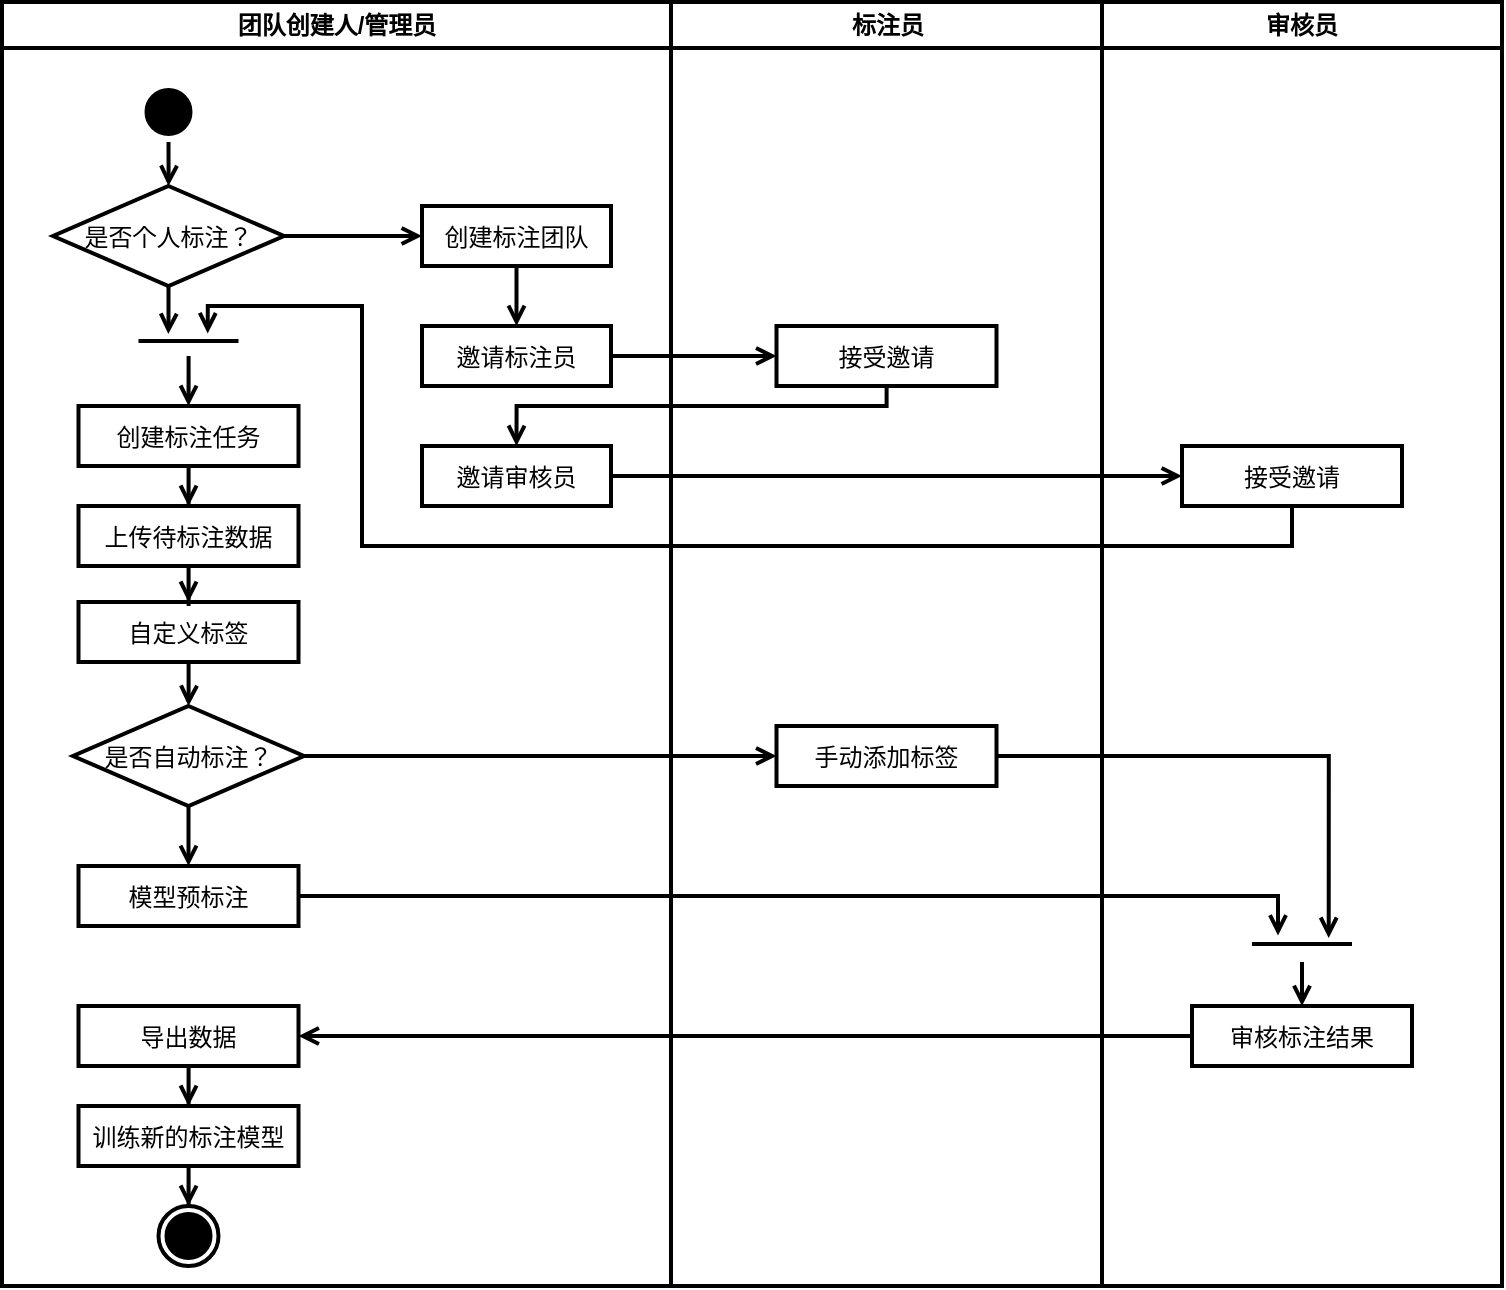 <mxfile version="24.4.2" type="github">
  <diagram name="Page-1" id="e7e014a7-5840-1c2e-5031-d8a46d1fe8dd">
    <mxGraphModel dx="1645" dy="752" grid="0" gridSize="10" guides="1" tooltips="1" connect="1" arrows="0" fold="1" page="0" pageScale="1" pageWidth="1169" pageHeight="826" background="#ffffff" math="0" shadow="0">
      <root>
        <mxCell id="0" />
        <mxCell id="1" parent="0" />
        <mxCell id="2" value="团队创建人/管理员" style="swimlane;whiteSpace=wrap;fontColor=#000000;strokeColor=default;strokeWidth=2;" parent="1" vertex="1">
          <mxGeometry x="110" y="128" width="334.5" height="642" as="geometry" />
        </mxCell>
        <mxCell id="X5kjKqMFiwUnmaEWyvKP-103" style="edgeStyle=orthogonalEdgeStyle;rounded=0;orthogonalLoop=1;jettySize=auto;html=1;entryX=0.5;entryY=0;entryDx=0;entryDy=0;endArrow=open;endFill=0;strokeColor=default;fontColor=#000000;strokeWidth=2;" parent="2" source="5" target="X5kjKqMFiwUnmaEWyvKP-41" edge="1">
          <mxGeometry relative="1" as="geometry" />
        </mxCell>
        <mxCell id="5" value="" style="ellipse;shape=startState;fillColor=#000000;strokeColor=default;fontColor=#000000;strokeWidth=2;" parent="2" vertex="1">
          <mxGeometry x="68.25" y="40" width="30" height="30" as="geometry" />
        </mxCell>
        <mxCell id="X5kjKqMFiwUnmaEWyvKP-74" style="edgeStyle=orthogonalEdgeStyle;rounded=0;orthogonalLoop=1;jettySize=auto;html=1;entryX=0;entryY=0.5;entryDx=0;entryDy=0;endArrow=open;endFill=0;strokeColor=default;fontColor=#000000;strokeWidth=2;" parent="2" source="X5kjKqMFiwUnmaEWyvKP-41" target="X5kjKqMFiwUnmaEWyvKP-52" edge="1">
          <mxGeometry relative="1" as="geometry" />
        </mxCell>
        <mxCell id="X5kjKqMFiwUnmaEWyvKP-41" value="是否个人标注？" style="rhombus;fillColor=#ffffff;strokeColor=default;fontColor=#000000;strokeWidth=2;" parent="2" vertex="1">
          <mxGeometry x="25.5" y="92" width="115.5" height="50" as="geometry" />
        </mxCell>
        <mxCell id="X5kjKqMFiwUnmaEWyvKP-67" style="edgeStyle=orthogonalEdgeStyle;rounded=0;orthogonalLoop=1;jettySize=auto;html=1;endArrow=open;endFill=0;strokeColor=default;fontColor=#000000;strokeWidth=2;" parent="2" source="X5kjKqMFiwUnmaEWyvKP-48" target="X5kjKqMFiwUnmaEWyvKP-64" edge="1">
          <mxGeometry relative="1" as="geometry" />
        </mxCell>
        <mxCell id="X5kjKqMFiwUnmaEWyvKP-48" value="自定义标签" style="strokeColor=default;fontColor=#000000;strokeWidth=2;" parent="2" vertex="1">
          <mxGeometry x="38.25" y="300" width="110" height="30" as="geometry" />
        </mxCell>
        <mxCell id="X5kjKqMFiwUnmaEWyvKP-66" style="edgeStyle=orthogonalEdgeStyle;rounded=0;orthogonalLoop=1;jettySize=auto;html=1;entryX=0.5;entryY=0;entryDx=0;entryDy=0;endArrow=open;endFill=0;strokeColor=default;fontColor=#000000;strokeWidth=2;" parent="2" source="X5kjKqMFiwUnmaEWyvKP-49" target="X5kjKqMFiwUnmaEWyvKP-48" edge="1">
          <mxGeometry relative="1" as="geometry" />
        </mxCell>
        <mxCell id="X5kjKqMFiwUnmaEWyvKP-49" value="上传待标注数据" style="strokeColor=default;fontColor=#000000;strokeWidth=2;" parent="2" vertex="1">
          <mxGeometry x="38.25" y="252" width="110" height="30" as="geometry" />
        </mxCell>
        <mxCell id="X5kjKqMFiwUnmaEWyvKP-63" style="edgeStyle=orthogonalEdgeStyle;rounded=0;orthogonalLoop=1;jettySize=auto;html=1;entryX=0.5;entryY=0;entryDx=0;entryDy=0;endArrow=open;endFill=0;strokeColor=default;fontColor=#000000;strokeWidth=2;" parent="2" source="X5kjKqMFiwUnmaEWyvKP-50" target="X5kjKqMFiwUnmaEWyvKP-49" edge="1">
          <mxGeometry relative="1" as="geometry" />
        </mxCell>
        <mxCell id="X5kjKqMFiwUnmaEWyvKP-50" value="创建标注任务" style="strokeColor=default;fontColor=#000000;strokeWidth=2;" parent="2" vertex="1">
          <mxGeometry x="38.25" y="202" width="110" height="30" as="geometry" />
        </mxCell>
        <mxCell id="X5kjKqMFiwUnmaEWyvKP-61" style="edgeStyle=orthogonalEdgeStyle;rounded=0;orthogonalLoop=1;jettySize=auto;html=1;exitX=0.5;exitY=1;exitDx=0;exitDy=0;entryX=0.5;entryY=0;entryDx=0;entryDy=0;endArrow=open;endFill=0;strokeColor=default;fontColor=#000000;strokeWidth=2;" parent="2" source="X5kjKqMFiwUnmaEWyvKP-52" target="X5kjKqMFiwUnmaEWyvKP-54" edge="1">
          <mxGeometry relative="1" as="geometry" />
        </mxCell>
        <mxCell id="X5kjKqMFiwUnmaEWyvKP-52" value="创建标注团队" style="strokeColor=default;fontColor=#000000;strokeWidth=2;" parent="2" vertex="1">
          <mxGeometry x="210" y="102" width="94.5" height="30" as="geometry" />
        </mxCell>
        <mxCell id="X5kjKqMFiwUnmaEWyvKP-54" value="邀请标注员" style="strokeColor=default;fontColor=#000000;strokeWidth=2;" parent="2" vertex="1">
          <mxGeometry x="210" y="162" width="94.5" height="30" as="geometry" />
        </mxCell>
        <mxCell id="X5kjKqMFiwUnmaEWyvKP-55" value="邀请审核员" style="strokeColor=default;fontColor=#000000;strokeWidth=2;" parent="2" vertex="1">
          <mxGeometry x="210" y="222" width="94.5" height="30" as="geometry" />
        </mxCell>
        <mxCell id="X5kjKqMFiwUnmaEWyvKP-70" style="edgeStyle=orthogonalEdgeStyle;rounded=0;orthogonalLoop=1;jettySize=auto;html=1;entryX=0.5;entryY=0;entryDx=0;entryDy=0;endArrow=open;endFill=0;strokeColor=default;fontColor=#000000;strokeWidth=2;" parent="2" source="X5kjKqMFiwUnmaEWyvKP-64" target="X5kjKqMFiwUnmaEWyvKP-45" edge="1">
          <mxGeometry relative="1" as="geometry" />
        </mxCell>
        <mxCell id="X5kjKqMFiwUnmaEWyvKP-64" value="是否自动标注？" style="rhombus;fillColor=#ffffff;strokeColor=default;fontColor=#000000;strokeWidth=2;" parent="2" vertex="1">
          <mxGeometry x="35.5" y="352" width="115.5" height="50" as="geometry" />
        </mxCell>
        <mxCell id="X5kjKqMFiwUnmaEWyvKP-45" value="模型预标注" style="strokeColor=default;fontColor=#000000;strokeWidth=2;" parent="2" vertex="1">
          <mxGeometry x="38.25" y="432" width="110" height="30" as="geometry" />
        </mxCell>
        <mxCell id="X5kjKqMFiwUnmaEWyvKP-72" style="edgeStyle=orthogonalEdgeStyle;rounded=0;orthogonalLoop=1;jettySize=auto;html=1;entryX=0.5;entryY=0;entryDx=0;entryDy=0;endArrow=open;endFill=0;strokeColor=default;fontColor=#000000;strokeWidth=2;" parent="2" source="X5kjKqMFiwUnmaEWyvKP-46" target="X5kjKqMFiwUnmaEWyvKP-47" edge="1">
          <mxGeometry relative="1" as="geometry" />
        </mxCell>
        <mxCell id="X5kjKqMFiwUnmaEWyvKP-46" value="导出数据" style="strokeColor=default;fontColor=#000000;strokeWidth=2;" parent="2" vertex="1">
          <mxGeometry x="38.25" y="502" width="110" height="30" as="geometry" />
        </mxCell>
        <mxCell id="X5kjKqMFiwUnmaEWyvKP-73" style="edgeStyle=orthogonalEdgeStyle;rounded=0;orthogonalLoop=1;jettySize=auto;html=1;entryX=0.5;entryY=0;entryDx=0;entryDy=0;endArrow=open;endFill=0;strokeColor=default;fontColor=#000000;strokeWidth=2;" parent="2" source="X5kjKqMFiwUnmaEWyvKP-47" target="X5kjKqMFiwUnmaEWyvKP-68" edge="1">
          <mxGeometry relative="1" as="geometry" />
        </mxCell>
        <mxCell id="X5kjKqMFiwUnmaEWyvKP-47" value="训练新的标注模型" style="strokeColor=default;fontColor=#000000;strokeWidth=2;" parent="2" vertex="1">
          <mxGeometry x="38.25" y="552" width="110" height="30" as="geometry" />
        </mxCell>
        <mxCell id="X5kjKqMFiwUnmaEWyvKP-68" value="" style="ellipse;shape=endState;fillColor=#000000;strokeColor=default;fontColor=#000000;strokeWidth=2;" parent="2" vertex="1">
          <mxGeometry x="78.25" y="602" width="30" height="30" as="geometry" />
        </mxCell>
        <mxCell id="X5kjKqMFiwUnmaEWyvKP-79" style="edgeStyle=orthogonalEdgeStyle;rounded=0;orthogonalLoop=1;jettySize=auto;html=1;entryX=0.5;entryY=0;entryDx=0;entryDy=0;endArrow=open;endFill=0;strokeColor=default;fontColor=#000000;strokeWidth=2;" parent="2" source="X5kjKqMFiwUnmaEWyvKP-75" target="X5kjKqMFiwUnmaEWyvKP-50" edge="1">
          <mxGeometry relative="1" as="geometry" />
        </mxCell>
        <mxCell id="X5kjKqMFiwUnmaEWyvKP-75" value="" style="shape=line;strokeWidth=2;strokeColor=default;rotation=0;fontColor=#000000;" parent="2" vertex="1">
          <mxGeometry x="68.25" y="162" width="50" height="15" as="geometry" />
        </mxCell>
        <mxCell id="X5kjKqMFiwUnmaEWyvKP-91" style="edgeStyle=orthogonalEdgeStyle;rounded=0;orthogonalLoop=1;jettySize=auto;html=1;entryX=0.298;entryY=0.269;entryDx=0;entryDy=0;entryPerimeter=0;endArrow=open;endFill=0;strokeColor=default;fontColor=#000000;strokeWidth=2;" parent="2" source="X5kjKqMFiwUnmaEWyvKP-41" target="X5kjKqMFiwUnmaEWyvKP-75" edge="1">
          <mxGeometry relative="1" as="geometry" />
        </mxCell>
        <mxCell id="3" value="标注员" style="swimlane;whiteSpace=wrap;fontColor=#000000;strokeColor=default;strokeWidth=2;" parent="1" vertex="1">
          <mxGeometry x="444.5" y="128" width="215.5" height="642" as="geometry" />
        </mxCell>
        <mxCell id="X5kjKqMFiwUnmaEWyvKP-57" value="接受邀请" style="strokeColor=default;fontColor=#000000;strokeWidth=2;" parent="3" vertex="1">
          <mxGeometry x="52.75" y="162" width="110" height="30" as="geometry" />
        </mxCell>
        <mxCell id="X5kjKqMFiwUnmaEWyvKP-59" value="手动添加标签" style="strokeColor=default;fontColor=#000000;strokeWidth=2;" parent="3" vertex="1">
          <mxGeometry x="52.75" y="362" width="110" height="30" as="geometry" />
        </mxCell>
        <mxCell id="4" value="审核员" style="swimlane;whiteSpace=wrap;fontColor=default;fillStyle=auto;labelBackgroundColor=none;labelBorderColor=none;strokeColor=default;strokeWidth=2;" parent="1" vertex="1">
          <mxGeometry x="660" y="128" width="200" height="642" as="geometry" />
        </mxCell>
        <mxCell id="X5kjKqMFiwUnmaEWyvKP-56" value="接受邀请" style="strokeColor=default;fontColor=#000000;strokeWidth=2;" parent="4" vertex="1">
          <mxGeometry x="40" y="222" width="110" height="30" as="geometry" />
        </mxCell>
        <mxCell id="X5kjKqMFiwUnmaEWyvKP-58" value="审核标注结果" style="strokeColor=default;fontColor=#000000;strokeWidth=2;" parent="4" vertex="1">
          <mxGeometry x="45" y="502" width="110" height="30" as="geometry" />
        </mxCell>
        <mxCell id="X5kjKqMFiwUnmaEWyvKP-97" style="edgeStyle=orthogonalEdgeStyle;rounded=0;orthogonalLoop=1;jettySize=auto;html=1;entryX=0.5;entryY=0;entryDx=0;entryDy=0;endArrow=open;endFill=0;strokeColor=default;fontColor=#000000;strokeWidth=2;" parent="4" source="X5kjKqMFiwUnmaEWyvKP-96" target="X5kjKqMFiwUnmaEWyvKP-58" edge="1">
          <mxGeometry relative="1" as="geometry" />
        </mxCell>
        <mxCell id="X5kjKqMFiwUnmaEWyvKP-96" value="" style="shape=line;strokeWidth=2;strokeColor=default;rotation=0;fontColor=#000000;" parent="4" vertex="1">
          <mxGeometry x="75" y="462" width="50" height="18" as="geometry" />
        </mxCell>
        <mxCell id="X5kjKqMFiwUnmaEWyvKP-82" style="edgeStyle=orthogonalEdgeStyle;rounded=0;orthogonalLoop=1;jettySize=auto;html=1;entryX=0;entryY=0.5;entryDx=0;entryDy=0;endArrow=open;endFill=0;strokeColor=default;fontColor=#000000;strokeWidth=2;" parent="1" source="X5kjKqMFiwUnmaEWyvKP-54" target="X5kjKqMFiwUnmaEWyvKP-57" edge="1">
          <mxGeometry relative="1" as="geometry" />
        </mxCell>
        <mxCell id="X5kjKqMFiwUnmaEWyvKP-83" style="edgeStyle=orthogonalEdgeStyle;rounded=0;orthogonalLoop=1;jettySize=auto;html=1;entryX=0.5;entryY=0;entryDx=0;entryDy=0;endArrow=open;endFill=0;strokeColor=default;fontColor=#000000;strokeWidth=2;" parent="1" source="X5kjKqMFiwUnmaEWyvKP-57" target="X5kjKqMFiwUnmaEWyvKP-55" edge="1">
          <mxGeometry relative="1" as="geometry">
            <mxPoint x="530" y="370.0" as="targetPoint" />
            <Array as="points">
              <mxPoint x="552" y="330" />
              <mxPoint x="367" y="330" />
            </Array>
          </mxGeometry>
        </mxCell>
        <mxCell id="X5kjKqMFiwUnmaEWyvKP-84" style="edgeStyle=orthogonalEdgeStyle;rounded=0;orthogonalLoop=1;jettySize=auto;html=1;entryX=0;entryY=0.5;entryDx=0;entryDy=0;endArrow=open;endFill=0;strokeColor=default;fontColor=#000000;strokeWidth=2;" parent="1" source="X5kjKqMFiwUnmaEWyvKP-55" target="X5kjKqMFiwUnmaEWyvKP-56" edge="1">
          <mxGeometry relative="1" as="geometry" />
        </mxCell>
        <mxCell id="X5kjKqMFiwUnmaEWyvKP-94" style="edgeStyle=orthogonalEdgeStyle;rounded=0;orthogonalLoop=1;jettySize=auto;html=1;entryX=0.692;entryY=0.248;entryDx=0;entryDy=0;entryPerimeter=0;endArrow=open;endFill=0;strokeColor=default;fontColor=#000000;strokeWidth=2;" parent="1" source="X5kjKqMFiwUnmaEWyvKP-56" target="X5kjKqMFiwUnmaEWyvKP-75" edge="1">
          <mxGeometry relative="1" as="geometry">
            <Array as="points">
              <mxPoint x="755" y="400" />
              <mxPoint x="290" y="400" />
              <mxPoint x="290" y="280" />
              <mxPoint x="213" y="280" />
            </Array>
          </mxGeometry>
        </mxCell>
        <mxCell id="X5kjKqMFiwUnmaEWyvKP-95" style="edgeStyle=orthogonalEdgeStyle;rounded=0;orthogonalLoop=1;jettySize=auto;html=1;entryX=0;entryY=0.5;entryDx=0;entryDy=0;endArrow=open;endFill=0;strokeColor=default;fontColor=#000000;strokeWidth=2;" parent="1" source="X5kjKqMFiwUnmaEWyvKP-64" target="X5kjKqMFiwUnmaEWyvKP-59" edge="1">
          <mxGeometry relative="1" as="geometry" />
        </mxCell>
        <mxCell id="X5kjKqMFiwUnmaEWyvKP-99" style="edgeStyle=orthogonalEdgeStyle;rounded=0;orthogonalLoop=1;jettySize=auto;html=1;entryX=0.767;entryY=0.333;entryDx=0;entryDy=0;entryPerimeter=0;endArrow=open;endFill=0;strokeColor=default;fontColor=#000000;strokeWidth=2;" parent="1" source="X5kjKqMFiwUnmaEWyvKP-59" target="X5kjKqMFiwUnmaEWyvKP-96" edge="1">
          <mxGeometry relative="1" as="geometry" />
        </mxCell>
        <mxCell id="X5kjKqMFiwUnmaEWyvKP-101" style="edgeStyle=orthogonalEdgeStyle;rounded=0;orthogonalLoop=1;jettySize=auto;html=1;entryX=0.26;entryY=0.265;entryDx=0;entryDy=0;entryPerimeter=0;endArrow=open;endFill=0;strokeColor=default;fontColor=#000000;strokeWidth=2;" parent="1" source="X5kjKqMFiwUnmaEWyvKP-45" target="X5kjKqMFiwUnmaEWyvKP-96" edge="1">
          <mxGeometry relative="1" as="geometry">
            <Array as="points">
              <mxPoint x="748" y="575" />
            </Array>
          </mxGeometry>
        </mxCell>
        <mxCell id="X5kjKqMFiwUnmaEWyvKP-102" style="edgeStyle=orthogonalEdgeStyle;rounded=0;orthogonalLoop=1;jettySize=auto;html=1;entryX=1;entryY=0.5;entryDx=0;entryDy=0;endArrow=open;endFill=0;strokeColor=default;fontColor=#000000;strokeWidth=2;" parent="1" source="X5kjKqMFiwUnmaEWyvKP-58" target="X5kjKqMFiwUnmaEWyvKP-46" edge="1">
          <mxGeometry relative="1" as="geometry" />
        </mxCell>
      </root>
    </mxGraphModel>
  </diagram>
</mxfile>
